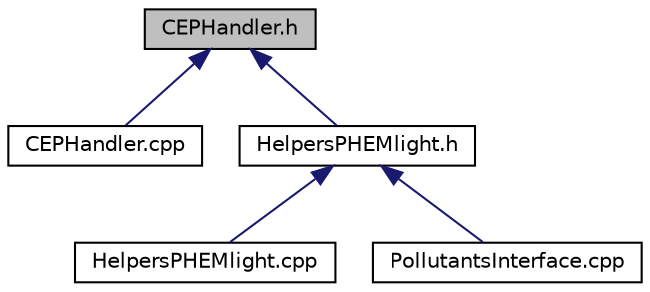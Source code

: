 digraph "CEPHandler.h"
{
  edge [fontname="Helvetica",fontsize="10",labelfontname="Helvetica",labelfontsize="10"];
  node [fontname="Helvetica",fontsize="10",shape=record];
  Node5 [label="CEPHandler.h",height=0.2,width=0.4,color="black", fillcolor="grey75", style="filled", fontcolor="black"];
  Node5 -> Node6 [dir="back",color="midnightblue",fontsize="10",style="solid",fontname="Helvetica"];
  Node6 [label="CEPHandler.cpp",height=0.2,width=0.4,color="black", fillcolor="white", style="filled",URL="$db/d7a/_c_e_p_handler_8cpp.html"];
  Node5 -> Node7 [dir="back",color="midnightblue",fontsize="10",style="solid",fontname="Helvetica"];
  Node7 [label="HelpersPHEMlight.h",height=0.2,width=0.4,color="black", fillcolor="white", style="filled",URL="$dd/d67/_helpers_p_h_e_mlight_8h.html"];
  Node7 -> Node8 [dir="back",color="midnightblue",fontsize="10",style="solid",fontname="Helvetica"];
  Node8 [label="HelpersPHEMlight.cpp",height=0.2,width=0.4,color="black", fillcolor="white", style="filled",URL="$df/de3/_helpers_p_h_e_mlight_8cpp.html"];
  Node7 -> Node9 [dir="back",color="midnightblue",fontsize="10",style="solid",fontname="Helvetica"];
  Node9 [label="PollutantsInterface.cpp",height=0.2,width=0.4,color="black", fillcolor="white", style="filled",URL="$da/d94/_pollutants_interface_8cpp.html"];
}
